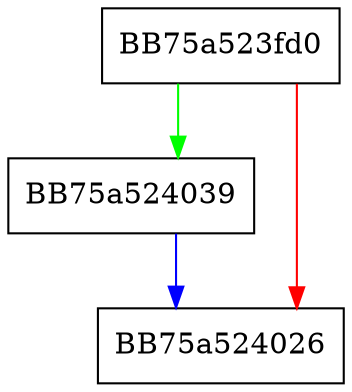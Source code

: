 digraph ProcessNotification {
  node [shape="box"];
  graph [splines=ortho];
  BB75a523fd0 -> BB75a524039 [color="green"];
  BB75a523fd0 -> BB75a524026 [color="red"];
  BB75a524039 -> BB75a524026 [color="blue"];
}